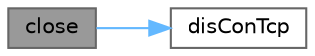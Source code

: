 digraph "close"
{
 // LATEX_PDF_SIZE
  bgcolor="transparent";
  edge [fontname=Helvetica,fontsize=10,labelfontname=Helvetica,labelfontsize=10];
  node [fontname=Helvetica,fontsize=10,shape=box,height=0.2,width=0.4];
  rankdir="LR";
  Node1 [id="Node000001",label="close",height=0.2,width=0.4,color="gray40", fillcolor="grey60", style="filled", fontcolor="black",tooltip="关闭与tcp服务器的连接"];
  Node1 -> Node2 [id="edge1_Node000001_Node000002",color="steelblue1",style="solid",tooltip=" "];
  Node2 [id="Node000002",label="disConTcp",height=0.2,width=0.4,color="grey40", fillcolor="white", style="filled",URL="$class_c_tcp_socket.html#a5a0f4b8698ff513f6f2a36f8fe2367b6",tooltip="断开socket的连接"];
}
